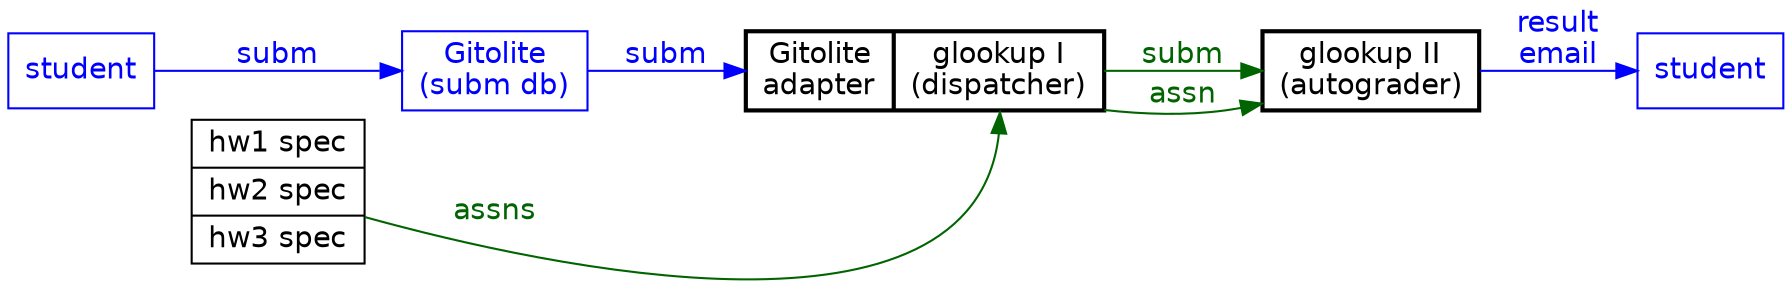 digraph Diagram {
    // -- COMMON -- //
    rankdir = LR;
    node [fontname=Helvetica shape=record];
    edge [fontname=Helvetica];
    graph [dpi=50];

    subgraph external {
        node[color=blue fontcolor=blue];
        edge[color=blue fontcolor=blue];
    }
    subgraph internal {
        edge[color=darkgreen fontcolor=darkgreen];
    }
    // -- COMMON -- //
    
    subgraph external {
        student [label="student"];
        student2 [label="student"];
        subm_db [label="Gitolite\n(subm db)"];
    }
    subgraph internal {
        custom1 [label="{ Gitolite\nadapter | <actual> glookup I\n(dispatcher) }" style=bold];
        assns [label="<hw1> hw1 spec | <hw2> hw2 spec | <hw3> hw3 spec"];
        custom2 [label="glookup II\n(autograder)" style=bold];
    }
    subgraph external {
        student -> subm_db [label="subm"];
        subm_db -> custom1 [label="subm"];
        custom2 -> student2 [label="result\nemail"];
    }
    subgraph internal {
        custom1 -> custom2 [label="subm"];
        custom1 -> custom2 [label="assn"];
        assns -> custom1:actual [label="assns" weight=0];
    }
}

